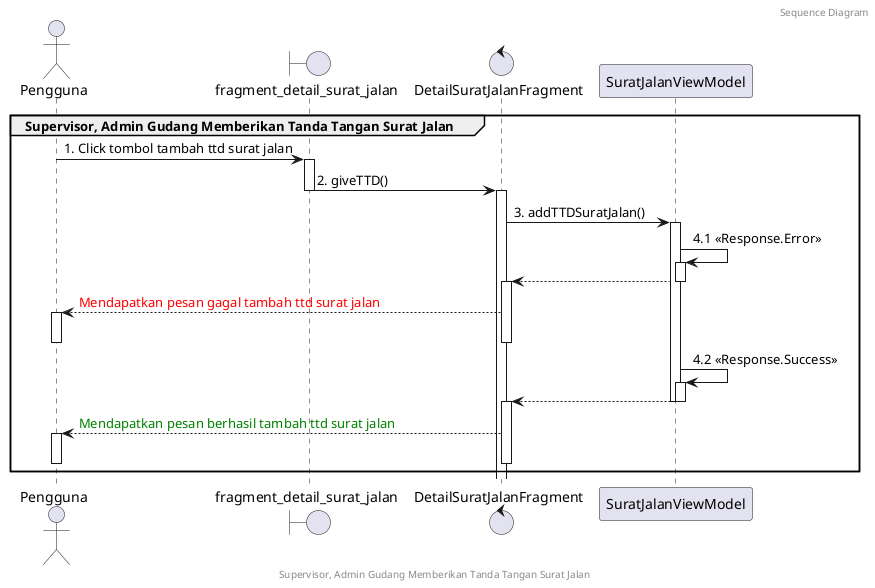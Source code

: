  @startuml
'https://plantuml.com/sequence-diagram

header Sequence Diagram
footer Supervisor, Admin Gudang Memberikan Tanda Tangan Surat Jalan

group Supervisor, Admin Gudang Memberikan Tanda Tangan Surat Jalan
    actor       Pengguna
    boundary fragment_detail_surat_jalan
    control DetailSuratJalanFragment

    Pengguna -> fragment_detail_surat_jalan : 1. Click tombol tambah ttd surat jalan
    activate fragment_detail_surat_jalan
    fragment_detail_surat_jalan -> DetailSuratJalanFragment : 2. giveTTD()
    deactivate fragment_detail_surat_jalan
    activate DetailSuratJalanFragment
    DetailSuratJalanFragment -> SuratJalanViewModel : 3. addTTDSuratJalan()
    activate SuratJalanViewModel
    SuratJalanViewModel -> SuratJalanViewModel : 4.1 <<Response.Error>>
    activate SuratJalanViewModel
    DetailSuratJalanFragment <-- SuratJalanViewModel
    deactivate SuratJalanViewModel
    activate DetailSuratJalanFragment
    Pengguna <-- DetailSuratJalanFragment : <font color=red>Mendapatkan pesan gagal tambah ttd surat jalan
    activate Pengguna
    deactivate DetailSuratJalanFragment
    deactivate Pengguna
    SuratJalanViewModel -> SuratJalanViewModel : 4.2 <<Response.Success>>
    activate SuratJalanViewModel
    DetailSuratJalanFragment <-- SuratJalanViewModel

    deactivate SuratJalanViewModel
    deactivate SuratJalanViewModel
    activate DetailSuratJalanFragment
    Pengguna <-- DetailSuratJalanFragment :  <font color=green>Mendapatkan pesan berhasil tambah ttd surat jalan
    activate Pengguna
    deactivate DetailSuratJalanFragment
    deactivate Pengguna
end

@enduml